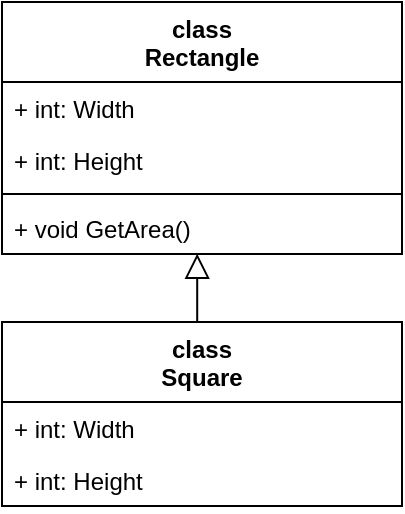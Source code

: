 <mxfile version="15.5.9" type="device"><diagram id="GoPoKcm0wN72xMJ4OF7P" name="Page-1"><mxGraphModel dx="1185" dy="635" grid="1" gridSize="10" guides="1" tooltips="1" connect="1" arrows="1" fold="1" page="1" pageScale="1" pageWidth="827" pageHeight="1169" math="0" shadow="0"><root><mxCell id="0"/><mxCell id="1" parent="0"/><mxCell id="Of6VfkHALRES9k-JSlKi-1" value="class&#10;Rectangle" style="swimlane;fontStyle=1;align=center;verticalAlign=top;childLayout=stackLayout;horizontal=1;startSize=40;horizontalStack=0;resizeParent=1;resizeParentMax=0;resizeLast=0;collapsible=1;marginBottom=0;" vertex="1" parent="1"><mxGeometry x="370" y="100" width="200" height="126" as="geometry"/></mxCell><mxCell id="Of6VfkHALRES9k-JSlKi-2" value="+ int: Width" style="text;strokeColor=none;fillColor=none;align=left;verticalAlign=top;spacingLeft=4;spacingRight=4;overflow=hidden;rotatable=0;points=[[0,0.5],[1,0.5]];portConstraint=eastwest;" vertex="1" parent="Of6VfkHALRES9k-JSlKi-1"><mxGeometry y="40" width="200" height="26" as="geometry"/></mxCell><mxCell id="Of6VfkHALRES9k-JSlKi-44" value="+ int: Height" style="text;strokeColor=none;fillColor=none;align=left;verticalAlign=top;spacingLeft=4;spacingRight=4;overflow=hidden;rotatable=0;points=[[0,0.5],[1,0.5]];portConstraint=eastwest;" vertex="1" parent="Of6VfkHALRES9k-JSlKi-1"><mxGeometry y="66" width="200" height="26" as="geometry"/></mxCell><mxCell id="Of6VfkHALRES9k-JSlKi-3" value="" style="line;strokeWidth=1;fillColor=none;align=left;verticalAlign=middle;spacingTop=-1;spacingLeft=3;spacingRight=3;rotatable=0;labelPosition=right;points=[];portConstraint=eastwest;" vertex="1" parent="Of6VfkHALRES9k-JSlKi-1"><mxGeometry y="92" width="200" height="8" as="geometry"/></mxCell><mxCell id="Of6VfkHALRES9k-JSlKi-4" value="+ void GetArea()" style="text;strokeColor=none;fillColor=none;align=left;verticalAlign=top;spacingLeft=4;spacingRight=4;overflow=hidden;rotatable=0;points=[[0,0.5],[1,0.5]];portConstraint=eastwest;" vertex="1" parent="Of6VfkHALRES9k-JSlKi-1"><mxGeometry y="100" width="200" height="26" as="geometry"/></mxCell><mxCell id="Of6VfkHALRES9k-JSlKi-50" style="edgeStyle=orthogonalEdgeStyle;rounded=0;orthogonalLoop=1;jettySize=auto;html=1;exitX=0.5;exitY=0;exitDx=0;exitDy=0;entryX=0.488;entryY=0.994;entryDx=0;entryDy=0;entryPerimeter=0;startArrow=none;startFill=0;endArrow=block;endFill=0;startSize=10;endSize=10;" edge="1" parent="1" source="Of6VfkHALRES9k-JSlKi-45" target="Of6VfkHALRES9k-JSlKi-4"><mxGeometry relative="1" as="geometry"/></mxCell><mxCell id="Of6VfkHALRES9k-JSlKi-45" value="class&#10;Square" style="swimlane;fontStyle=1;align=center;verticalAlign=top;childLayout=stackLayout;horizontal=1;startSize=40;horizontalStack=0;resizeParent=1;resizeParentMax=0;resizeLast=0;collapsible=1;marginBottom=0;" vertex="1" parent="1"><mxGeometry x="370" y="260" width="200" height="92" as="geometry"/></mxCell><mxCell id="Of6VfkHALRES9k-JSlKi-46" value="+ int: Width" style="text;strokeColor=none;fillColor=none;align=left;verticalAlign=top;spacingLeft=4;spacingRight=4;overflow=hidden;rotatable=0;points=[[0,0.5],[1,0.5]];portConstraint=eastwest;" vertex="1" parent="Of6VfkHALRES9k-JSlKi-45"><mxGeometry y="40" width="200" height="26" as="geometry"/></mxCell><mxCell id="Of6VfkHALRES9k-JSlKi-47" value="+ int: Height" style="text;strokeColor=none;fillColor=none;align=left;verticalAlign=top;spacingLeft=4;spacingRight=4;overflow=hidden;rotatable=0;points=[[0,0.5],[1,0.5]];portConstraint=eastwest;" vertex="1" parent="Of6VfkHALRES9k-JSlKi-45"><mxGeometry y="66" width="200" height="26" as="geometry"/></mxCell></root></mxGraphModel></diagram></mxfile>